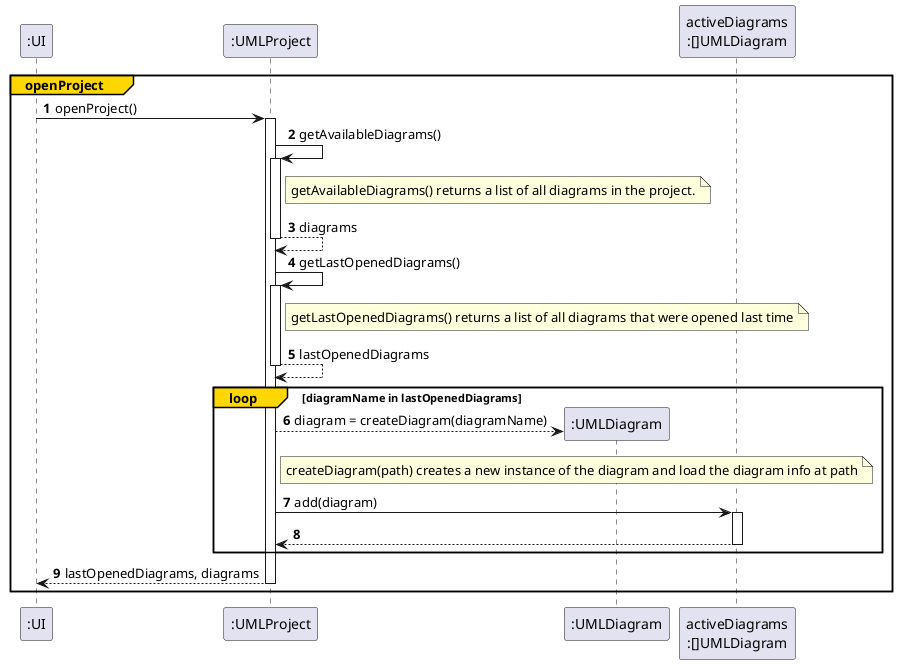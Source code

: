 @startuml
autonumber
group#gold #white openProject
    autoactivate on
    participant ":UI"
    participant ":UMLProject"
    
    ":UI" -> ":UMLProject": openProject()

    ":UMLProject" -> ":UMLProject": getAvailableDiagrams()
    note right of ":UMLProject": getAvailableDiagrams() returns a list of all diagrams in the project.
    return diagrams


    ":UMLProject" -> ":UMLProject": getLastOpenedDiagrams()
    note right of ":UMLProject": getLastOpenedDiagrams() returns a list of all diagrams that were opened last time
    return lastOpenedDiagrams

    loop#gold #white diagramName in lastOpenedDiagrams
        ":UMLProject" --> ":UMLDiagram" ** : diagram = createDiagram(diagramName)
        note right of ":UMLProject": createDiagram(path) creates a new instance of the diagram and load the diagram info at path
        participant "activeDiagrams\n:[]UMLDiagram"
        ":UMLProject" -> "activeDiagrams\n:[]UMLDiagram": add(diagram)
        return
    end
    return lastOpenedDiagrams, diagrams
    
end
@enduml


@startuml
autonumber
autoactivate on
group#gold #white selectDiagram
    ":UI" -> ":UMLProject": selectDiagram(diagramName)
    opt#gold #white diagramName not in activeDiagrams
        ":UMLProject" --> ":UMLDiagram" ** : diagram = createDiagram(diagramName)"
        participant "activeDiagrams\n:[]UMLDiagram"
        ":UMLProject" -> "activeDiagrams\n:[]UMLDiagram": add(diagram)
        return
    end
    ":UMLProject" -> "currentDiagram\n:*UMLDiagram" : setcurrentDiagram(diagramName)
    return 
    return
end selectDiagram
@enduml


@startuml
autonumber
autoactivate on
group#gold #white addGadgetToDiagram
    ":UI" -> ":UMLProject": addGadget(gadgetType, position)
    ":UMLProject" -> "currentDiagram\n:*UMLDiagram": addGadget(gadgetType, position)
    
    "currentDiagram\n:*UMLDiagram" -> ":Components"  : addGadget(gadgetType, position)
    note over ":Components": add either a gadget or an association to the diagram
    ":Components"  --> "gadget:Gadget" **  : newGadget = create(gadgetType, position)
    ":Components" -> "components:\n:[]Component": add(gadget)
    return
    return
    return
    return
end addGadgetToDiagram
@enduml


@startuml
autonumber
autoactivate on
group#gold #white addAssociationToDiagram
    ":UI" -> ":UMLProject": addAssociation(AssociationType)
    ":UMLProject" -> "currentDiagram\n:*UMLDiagram": addAssociation(AssociationType)
    "currentDiagram\n:*UMLDiagram" -> ":Components": addAssociation(AssociationType)
    participant ":Components"
    note over ":Components": add either a gadget or an association to the diagram
    ":Components" --> ":Association" **: newAss = create(AssociationType, parents)
    ":Components" -> "compoents:\n:[]Component": add(newAss)
    note over ":Association": parents are from selected components\ncreate an association between two parents
    return
    return
    return
    return
end addAssociationToDiagram
@enduml


@startuml
autonumber
autoactivate on
group#gold #white selectComponent
    ":UI" -> ":UMLProject": selectComponent(mousePos)
    ":UMLProject" -> "currentDiagram\n:*UMLDiagram": selectComponent(mousePos)
    "currentDiagram\n:*UMLDiagram" -> ":Components": selectComponent(mousePos)
    loop#gold #white component cover mousePos
        ":Components" -> "SelectedComponents\n:[](*Component)": add(&component)
        note over "SelectedComponents\n:[](*Component)": add component into list of selected components pointer
        return
    end loop
    return
    return
    return
end selectComponent
@enduml


@startuml
autonumber
autoactivate on
group#gold #white unselectComponent
    ":UI" -> ":UMLProject": unselectComponent(mousePos)
    ":UMLProject" -> "currentDiagram\n:*UMLDiagram": unselectComponent(mousePos)
    "currentDiagram\n:*UMLDiagram" -> ":Components": unselectComponent(mousePos)
    loop#gold #white component cover mousePos
        ":Components" -> "SelectedComponents\n:[](*Component)": remove(&component)
        return
    end loop
    return
    return
    return
end unselectComponent
@enduml


@startuml
autonumber
autoactivate on
group#gold #white unselectAllComponents
    ":UI" -> ":UMLProject": unselectAllComponents()
    ":UMLProject" -> "currentDiagram\n:*UMLDiagram": unselectAllComponents()
    "currentDiagram\n:*UMLDiagram" -> ":Components": unselectAllComponents()
    ":Components" -> "SelectedComponents\n:[](*Component)": clear()
    return
    return
    return
    return
end unselectAll
@enduml



@startuml
autonumber
autoactivate on
group#gold #white copyComponents
    ":UI" -> ":UMLProject": CopyComponents()
    ":UMLProject" -> "currentDiagram\n:*UMLDiagram": ExportSubmodule("clipboard")
    "currentDiagram\n:*UMLDiagram" -> ":Components": ExportSubmodule("clipboard")
    ":Components" -> ":Components": exportCompoents = getExportComponents()
    ":Components" -> ":Submodule":  <<static>>\nExportSubmodule("clipboard", exportCompoents)
    return
    return
    return
    return
    return
    note over "currentDiagram\n:*UMLDiagram": clipboard is a special submodule containing the components user copied
end copyComponents
@enduml


@startuml
autonumber
autoactivate on
group#gold #white pasteComponents
    ":UI" -> ":UMLProject": PasteComponents(position)
    ":UMLProject" -> "currentDiagram\n:*UMLDiagram": ImportSubmodule("clipboard", position)
    "currentDiagram\n:*UMLDiagram" -> ":Components": ImportSubmodule("clipboard", position)
    ":Components" -> ":Submodule":  <<static>>\nimportCompents = ImportSubmodule("clipboard")
    return
    loop#gold #white component in importComponents
        ":Components" -> "compoents:\n:[]Component": add(component)
        return
    end
    return
    return
    return
end pasteComponents
@enduml


@startuml
autonumber
autoactivate on
group#gold #white importSubmoudle
    ":UI" -> ":UMLProject": importSubmoudle(submoduleName, position)
    ":UMLProject" -> "currentDiagram\n:*UMLDiagram": ImportSubmodule(submoduleName, position)
    "currentDiagram\n:*UMLDiagram" -> ":Components": ImportSubmodule(submoduleName, position)
    ":Components" -> ":Submodule":  <<static>>\nimportCompents = ImportSubmodule(submoduleName)
    return
    loop#gold #white component in importComponents
        ":Components" -> "compoents:\n:[]Component": add(component)
        return
    end
    return
    return
    return
end importSubmoudle
@enduml


@startuml
autonumber
group#gold #white editAttributeContent
    ":UI" -> ":Databinder": editProperity(name, value)
    ":Databinder" ->  ":Databinder" : theRightFunc(name, value)
    ":Databinder" -> ":Databinder": NotifySubscribers()
end editAttributeContent
@enduml


' @startuml
' autonumber
' autoactivate on
' group#gold #white editAttributePosition
'     ":UI" -> ":UMLProject": editAttributePosition(newValue)
'     ":UMLProject" -> ":currentDiagram\n:*UMLDiagram": editAttributePosition(newValue)
'     ":currentDiagram\n:*UMLDiagram" -> ":Components": editAttributePosition(newValue)

'     "Databinder" -> ":UI" : OnChange(event)
' end editAttributePosition
' @enduml


' @startuml
' autonumber
' group#gold #white editTextStyle
'     ":UI" -> ":UMLProject": editStyle(newValue)
'     ":UMLProject" -> ":currentDiagram\n:*UMLDiagram": editStyle(newValue)
'     ":currentDiagram\n:*UMLDiagram" -> ":Components": editStyle(newValue)
'     "Databinder" -> ":UI" : OnChange(event)
' end editTextStyle
' @enduml


' @startuml
' autonumber
' group#gold #white editComponentColor
'     ":UI" -> ":UMLProject": editComponentColor(newValue)
'     ":UMLProject" -> ":currentDiagram\n:*UMLDiagram": editComponentColor(newValue)
'     ":currentDiagram\n:*UMLDiagram" -> ":Components": editComponentColor(newValue)
'     "Databinder" -> ":UI" : OnChange(event)
' end editComponentColor
' @enduml


' @startuml
' autonumber
' group#gold #white editComponentZIndex
'     ":UI" -> ":UMLProject": editComponentZIndex(newValue)
'     ":UMLProject" -> ":currentDiagram\n:*UMLDiagram": editComponentZIndex(newValue)
'     ":currentDiagram\n:*UMLDiagram" -> ":Components": editComponentZIndex(newValue)
'     "Databinder" -> ":UI" : OnChange(event)
' end editComponentZIndex
' @enduml


@startuml
autonumber
group#gold #white PasteComponent
    ":UI" -> ":UMLProject": pasteComponent()
    ":UMLProject" -> "currentDiagram\n:*UMLDiagram": pasteComponent()
    "currentDiagram\n:*UMLDiagram" -> ":Components": pasteComponent()
    ":Components" -> ":Gadget": create(gadgetType, position)
end PasteComponent
@enduml


@startuml
autonumber
group#gold #white autoScale
    ":Component" -> ":Component": updateScale()
end autoScale
@enduml


@startuml 
/'undo'/
autoactivate on
group#gold #white undo
    ":UI" -> ":UMLProject" : undo()
    ":UMLProject" -> "currentDiagram:UMLDiagram" : undo()
    note right 
    UMLDiagram::undo() {
        if (undoDeque.size() > 0) {
            auto& step = undoDeque.top();
            this->doCommand(step, reverse=true);
            undoDeque.pop();
            redoDeque.push(step);
        }
    }
    end note
    return
    return
end undo

@enduml

@startuml 
/'redo'/
autoactivate on
group#gold #white redo
    ":UI" -> ":UMLProject" : redo()
    ":UMLProject" -> "currentDiagram:UMLDiagram" : redo()
    note right 
    UMLDiagram::undo() {
        if (redoDeque.size() > 0) {
            auto& step = redoDeque.top();
            this->doCommand(step, reverse=false);
            redoDeque.pop();
            undoDeque.push(step);
        }
    }
    end note
    return
    return
end undo
@enduml

@startuml
autonumber
autoactivate on
group#gold #white editAssociationTextFieldst
    ":UI" -> ":UMLProject": selectComponent(mousePos, action)
    ":UMLProject" -> "currentDiagram\n:*UMLDiagram": selectComponent(mousePos)
    "currentDiagram\n:*UMLDiagram" -> ":Components": selectComponent(mousePos)
    return
    return
    return

    ":UI" -> ":UMLProject" : editAssociation(action)
    ":UMLProject" -> "currentDiagram\n:*UMLDiagram" : editAssociation(action)


    alt action = AssociationAction::AddTextField
        "currentDiagram\n:*UMLDiagram" -> ":Components": addTextField(componentId, fieldType)
        return

    else action = AssciationAction::RemoveTextField
        autonumber 9
        "currentDiagram\n:*UMLDiagram" -> ":Components": removeTextField(componentId, fieldId)
        return

    else action = AssciationAction::Move TextField
        autonumber 9
        "currentDiagram\n:*UMLDiagram" -> ":Components": moveTextField(componentId, fieldId, newIndex)
        return
    end alt
    return
    return

end editAssociationTextFields
@enduml

@startuml
autonumber
group#gold #white autoAdjustAssociationPathsWhenMultipleExist
    ":UI" -> ":UMLProject": addAssociation(AssociationType)
    ":UMLProject" -> "currentDiagram\n:*UMLDiagram": addAssociation(AssociationType)
    create ":Components"
    "currentDiagram\n:*UMLDiagram" -> ":Components": addAssociation(AssociationType)
    create ":Association"
    ":Components" -> ":Association": create(AssociationType, parents)
    ":Components" -> ":Components": autoAdjustAssociationPaths()
end autoAdjustAssociationPathsWhenMultipleExist
@enduml


@startuml
autonumber
group#gold @white deleteComponent
    ":UI" -> ":UMLProject": deleteComponent()
    ":UMLProject" -> "currentDiagram\n:*UMLDiagram": deleteComponent()
    "currentDiagram\n:*UMLDiagram" -> ":Components": deleteComponent()
    ":Components" -> ":Components": findAssociationsLinkedTo()
    loop#gold #white association in linkedAssociations
        ":Components" -> ":Association": delete()
    end
    ":Components" -> ":Components": deleteGadgets()
end deleteComponent
@enduml


' ✅*a revert when system fail.
' ✅*b edit text
' ✅*c select gadgets
' ❌need help❕–*d When User drags Gadget with multiple Associations, System will automatically arrange them
' ✅*e copy and paste Components (also include affected Gadgets)
' ✅*f undo redo
' ❌1.a Gadget cannot move to invalid location
' ✅1.b import Submodule from Project.
' ✅2.a Different types of Gadgets will have distinct Fields available for editing.
' ✅– 2.b automatically scale
' ❌– 2.c edit color of a Gadget
' ❌– 2.d move the Gadget
'✅3.b deleting Gadget also remove its ass
' will be shown in class diagram❕3.c Self-Associations are allowed.
' ❌4.a User may change the type of Association.
' ✅4.b User may add, remove, and move text Fields in Association.
' ✅4.d When multiple Associations are created between two Gadgets, System will automatically distinguish the different paths to prevent overlap.
' ❌4.e User can modify the path of an Association

' note for class diagram
' show component (interface)
' show self association

' TODO: add update properties functions
